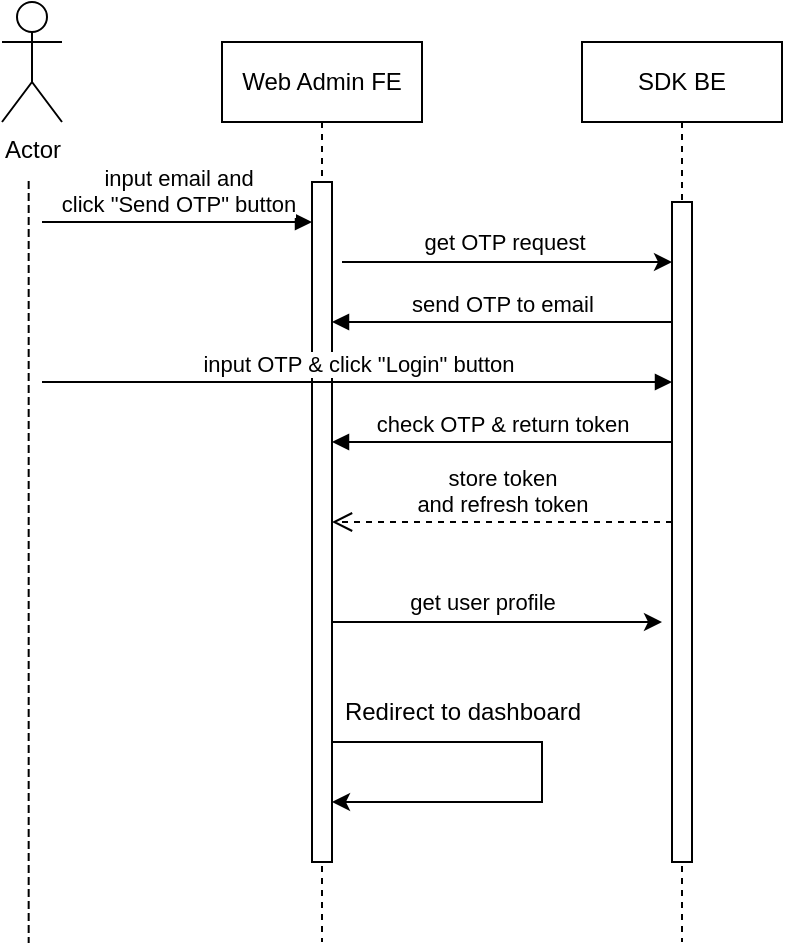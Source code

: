 <mxfile version="21.2.1" type="github">
  <diagram name="Page-1" id="2YBvvXClWsGukQMizWep">
    <mxGraphModel dx="516" dy="319" grid="1" gridSize="10" guides="1" tooltips="1" connect="1" arrows="1" fold="1" page="1" pageScale="1" pageWidth="850" pageHeight="1100" math="0" shadow="0">
      <root>
        <mxCell id="0" />
        <mxCell id="1" parent="0" />
        <mxCell id="aM9ryv3xv72pqoxQDRHE-1" value="Web Admin FE" style="shape=umlLifeline;perimeter=lifelinePerimeter;whiteSpace=wrap;html=1;container=0;dropTarget=0;collapsible=0;recursiveResize=0;outlineConnect=0;portConstraint=eastwest;newEdgeStyle={&quot;edgeStyle&quot;:&quot;elbowEdgeStyle&quot;,&quot;elbow&quot;:&quot;vertical&quot;,&quot;curved&quot;:0,&quot;rounded&quot;:0};" parent="1" vertex="1">
          <mxGeometry x="160" y="70" width="100" height="450" as="geometry" />
        </mxCell>
        <mxCell id="aM9ryv3xv72pqoxQDRHE-2" value="" style="html=1;points=[];perimeter=orthogonalPerimeter;outlineConnect=0;targetShapes=umlLifeline;portConstraint=eastwest;newEdgeStyle={&quot;edgeStyle&quot;:&quot;elbowEdgeStyle&quot;,&quot;elbow&quot;:&quot;vertical&quot;,&quot;curved&quot;:0,&quot;rounded&quot;:0};" parent="aM9ryv3xv72pqoxQDRHE-1" vertex="1">
          <mxGeometry x="45" y="70" width="10" height="340" as="geometry" />
        </mxCell>
        <mxCell id="SR277HHt2a4pOhOuLTdr-18" value="" style="endArrow=classic;html=1;rounded=0;" edge="1" parent="aM9ryv3xv72pqoxQDRHE-1" source="aM9ryv3xv72pqoxQDRHE-2" target="aM9ryv3xv72pqoxQDRHE-2">
          <mxGeometry width="50" height="50" relative="1" as="geometry">
            <mxPoint x="60" y="350" as="sourcePoint" />
            <mxPoint x="60" y="380" as="targetPoint" />
            <Array as="points">
              <mxPoint x="160" y="350" />
              <mxPoint x="160" y="370" />
              <mxPoint x="160" y="380" />
            </Array>
          </mxGeometry>
        </mxCell>
        <mxCell id="aM9ryv3xv72pqoxQDRHE-5" value="SDK BE" style="shape=umlLifeline;perimeter=lifelinePerimeter;whiteSpace=wrap;html=1;container=0;dropTarget=0;collapsible=0;recursiveResize=0;outlineConnect=0;portConstraint=eastwest;newEdgeStyle={&quot;edgeStyle&quot;:&quot;elbowEdgeStyle&quot;,&quot;elbow&quot;:&quot;vertical&quot;,&quot;curved&quot;:0,&quot;rounded&quot;:0};" parent="1" vertex="1">
          <mxGeometry x="340" y="70" width="100" height="450" as="geometry" />
        </mxCell>
        <mxCell id="aM9ryv3xv72pqoxQDRHE-6" value="" style="html=1;points=[];perimeter=orthogonalPerimeter;outlineConnect=0;targetShapes=umlLifeline;portConstraint=eastwest;newEdgeStyle={&quot;edgeStyle&quot;:&quot;elbowEdgeStyle&quot;,&quot;elbow&quot;:&quot;vertical&quot;,&quot;curved&quot;:0,&quot;rounded&quot;:0};" parent="aM9ryv3xv72pqoxQDRHE-5" vertex="1">
          <mxGeometry x="45" y="80" width="10" height="330" as="geometry" />
        </mxCell>
        <mxCell id="aM9ryv3xv72pqoxQDRHE-8" value="store token &lt;br&gt;and refresh token" style="html=1;verticalAlign=bottom;endArrow=open;dashed=1;endSize=8;edgeStyle=elbowEdgeStyle;elbow=vertical;curved=0;rounded=0;" parent="1" source="aM9ryv3xv72pqoxQDRHE-6" target="aM9ryv3xv72pqoxQDRHE-2" edge="1">
          <mxGeometry relative="1" as="geometry">
            <mxPoint x="315" y="235" as="targetPoint" />
            <Array as="points">
              <mxPoint x="310" y="310" />
            </Array>
          </mxGeometry>
        </mxCell>
        <mxCell id="aM9ryv3xv72pqoxQDRHE-9" value="send OTP to email" style="html=1;verticalAlign=bottom;endArrow=block;edgeStyle=elbowEdgeStyle;elbow=vertical;curved=0;rounded=0;" parent="1" source="aM9ryv3xv72pqoxQDRHE-6" target="aM9ryv3xv72pqoxQDRHE-2" edge="1">
          <mxGeometry relative="1" as="geometry">
            <mxPoint x="295" y="190" as="sourcePoint" />
            <Array as="points">
              <mxPoint x="350" y="210" />
              <mxPoint x="280" y="200" />
              <mxPoint x="310" y="190" />
            </Array>
            <mxPoint x="220" y="190" as="targetPoint" />
          </mxGeometry>
        </mxCell>
        <mxCell id="SR277HHt2a4pOhOuLTdr-1" value="Actor" style="shape=umlActor;verticalLabelPosition=bottom;verticalAlign=top;html=1;outlineConnect=0;" vertex="1" parent="1">
          <mxGeometry x="50" y="50" width="30" height="60" as="geometry" />
        </mxCell>
        <mxCell id="SR277HHt2a4pOhOuLTdr-5" value="" style="shape=partialRectangle;fillColor=none;align=left;verticalAlign=middle;strokeColor=none;spacingLeft=34;rotatable=0;points=[[0,0.5],[1,0.5]];portConstraint=eastwest;dropTarget=0;" vertex="1" parent="1">
          <mxGeometry x="60" y="140" width="10" height="380" as="geometry" />
        </mxCell>
        <mxCell id="SR277HHt2a4pOhOuLTdr-6" value="" style="shape=partialRectangle;top=0;left=0;bottom=0;fillColor=none;stokeWidth=1;dashed=1;align=left;verticalAlign=middle;spacingLeft=4;spacingRight=4;overflow=hidden;rotatable=0;points=[];portConstraint=eastwest;part=1;" vertex="1" connectable="0" parent="SR277HHt2a4pOhOuLTdr-5">
          <mxGeometry width="3.333" height="380" as="geometry" />
        </mxCell>
        <mxCell id="SR277HHt2a4pOhOuLTdr-7" value="input email and &lt;br&gt;click &quot;Send OTP&quot; button" style="html=1;verticalAlign=bottom;endArrow=block;edgeStyle=elbowEdgeStyle;elbow=horizontal;curved=0;rounded=0;" edge="1" parent="1" source="SR277HHt2a4pOhOuLTdr-5" target="aM9ryv3xv72pqoxQDRHE-2">
          <mxGeometry relative="1" as="geometry">
            <mxPoint x="70" y="160" as="sourcePoint" />
            <Array as="points">
              <mxPoint x="165" y="160" />
            </Array>
            <mxPoint x="380" y="160" as="targetPoint" />
            <mxPoint as="offset" />
          </mxGeometry>
        </mxCell>
        <mxCell id="SR277HHt2a4pOhOuLTdr-8" value="input OTP &amp;amp; click &quot;Login&quot; button" style="html=1;verticalAlign=bottom;endArrow=block;edgeStyle=elbowEdgeStyle;elbow=horizontal;curved=0;rounded=0;" edge="1" parent="1" source="SR277HHt2a4pOhOuLTdr-5" target="aM9ryv3xv72pqoxQDRHE-6">
          <mxGeometry relative="1" as="geometry">
            <mxPoint x="80" y="240" as="sourcePoint" />
            <Array as="points">
              <mxPoint x="165" y="240" />
            </Array>
            <mxPoint x="380" y="240" as="targetPoint" />
            <mxPoint as="offset" />
          </mxGeometry>
        </mxCell>
        <mxCell id="SR277HHt2a4pOhOuLTdr-9" value="check OTP &amp;amp; return token" style="html=1;verticalAlign=bottom;endArrow=block;edgeStyle=elbowEdgeStyle;elbow=vertical;curved=0;rounded=0;" edge="1" parent="1" target="aM9ryv3xv72pqoxQDRHE-2">
          <mxGeometry relative="1" as="geometry">
            <mxPoint x="385" y="270" as="sourcePoint" />
            <Array as="points">
              <mxPoint x="310" y="270" />
            </Array>
            <mxPoint x="220" y="270" as="targetPoint" />
          </mxGeometry>
        </mxCell>
        <mxCell id="SR277HHt2a4pOhOuLTdr-11" value="" style="endArrow=classic;html=1;rounded=0;" edge="1" parent="1">
          <mxGeometry width="50" height="50" relative="1" as="geometry">
            <mxPoint x="215" y="360" as="sourcePoint" />
            <mxPoint x="380" y="360" as="targetPoint" />
          </mxGeometry>
        </mxCell>
        <mxCell id="SR277HHt2a4pOhOuLTdr-12" value="get user profile" style="edgeLabel;html=1;align=center;verticalAlign=middle;resizable=0;points=[];" vertex="1" connectable="0" parent="SR277HHt2a4pOhOuLTdr-11">
          <mxGeometry x="-0.155" y="-1" relative="1" as="geometry">
            <mxPoint x="5" y="-11" as="offset" />
          </mxGeometry>
        </mxCell>
        <mxCell id="SR277HHt2a4pOhOuLTdr-19" value="Redirect to dashboard" style="text;html=1;align=center;verticalAlign=middle;resizable=0;points=[];autosize=1;strokeColor=none;fillColor=none;" vertex="1" parent="1">
          <mxGeometry x="210" y="390" width="140" height="30" as="geometry" />
        </mxCell>
        <mxCell id="SR277HHt2a4pOhOuLTdr-20" value="" style="endArrow=classic;html=1;rounded=0;" edge="1" parent="1" target="aM9ryv3xv72pqoxQDRHE-6">
          <mxGeometry width="50" height="50" relative="1" as="geometry">
            <mxPoint x="220" y="180" as="sourcePoint" />
            <mxPoint x="380" y="180" as="targetPoint" />
            <Array as="points">
              <mxPoint x="310" y="180" />
            </Array>
          </mxGeometry>
        </mxCell>
        <mxCell id="SR277HHt2a4pOhOuLTdr-21" value="get OTP request" style="edgeLabel;html=1;align=center;verticalAlign=middle;resizable=0;points=[];" vertex="1" connectable="0" parent="SR277HHt2a4pOhOuLTdr-20">
          <mxGeometry x="-0.124" relative="1" as="geometry">
            <mxPoint x="8" y="-10" as="offset" />
          </mxGeometry>
        </mxCell>
      </root>
    </mxGraphModel>
  </diagram>
</mxfile>
